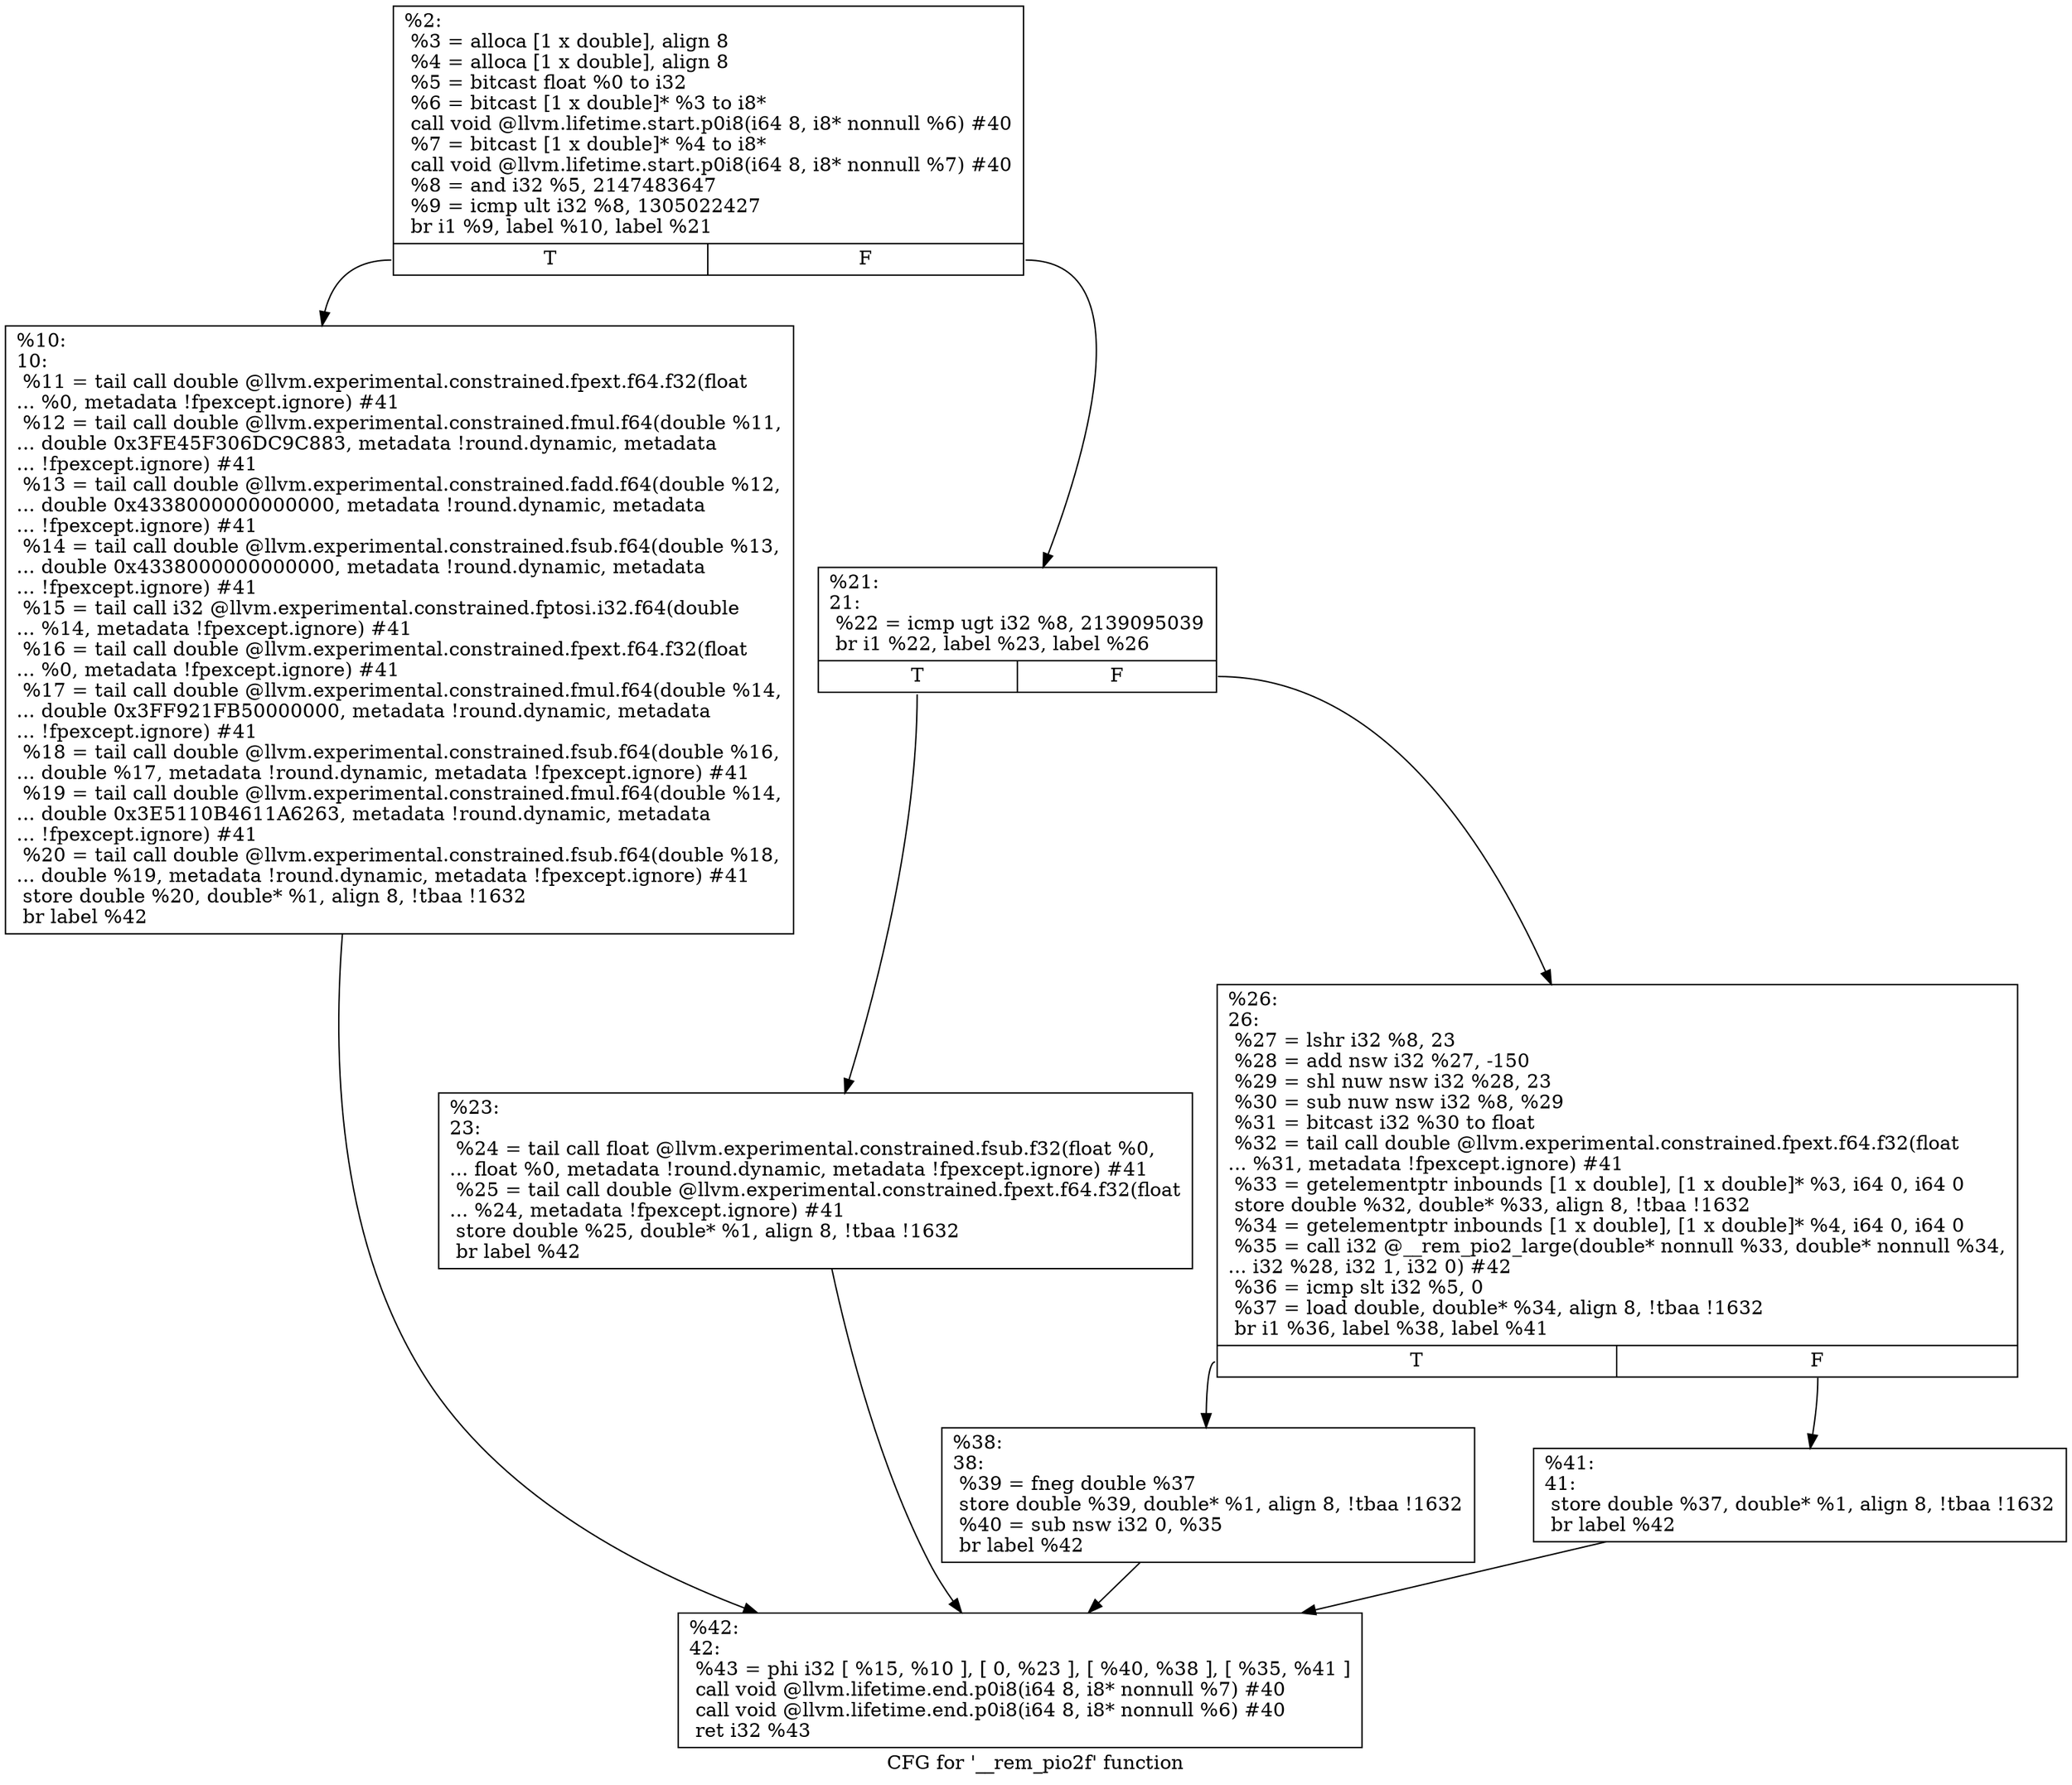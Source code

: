 digraph "CFG for '__rem_pio2f' function" {
	label="CFG for '__rem_pio2f' function";

	Node0x187eb30 [shape=record,label="{%2:\l  %3 = alloca [1 x double], align 8\l  %4 = alloca [1 x double], align 8\l  %5 = bitcast float %0 to i32\l  %6 = bitcast [1 x double]* %3 to i8*\l  call void @llvm.lifetime.start.p0i8(i64 8, i8* nonnull %6) #40\l  %7 = bitcast [1 x double]* %4 to i8*\l  call void @llvm.lifetime.start.p0i8(i64 8, i8* nonnull %7) #40\l  %8 = and i32 %5, 2147483647\l  %9 = icmp ult i32 %8, 1305022427\l  br i1 %9, label %10, label %21\l|{<s0>T|<s1>F}}"];
	Node0x187eb30:s0 -> Node0x187eb80;
	Node0x187eb30:s1 -> Node0x187ebd0;
	Node0x187eb80 [shape=record,label="{%10:\l10:                                               \l  %11 = tail call double @llvm.experimental.constrained.fpext.f64.f32(float\l... %0, metadata !fpexcept.ignore) #41\l  %12 = tail call double @llvm.experimental.constrained.fmul.f64(double %11,\l... double 0x3FE45F306DC9C883, metadata !round.dynamic, metadata\l... !fpexcept.ignore) #41\l  %13 = tail call double @llvm.experimental.constrained.fadd.f64(double %12,\l... double 0x4338000000000000, metadata !round.dynamic, metadata\l... !fpexcept.ignore) #41\l  %14 = tail call double @llvm.experimental.constrained.fsub.f64(double %13,\l... double 0x4338000000000000, metadata !round.dynamic, metadata\l... !fpexcept.ignore) #41\l  %15 = tail call i32 @llvm.experimental.constrained.fptosi.i32.f64(double\l... %14, metadata !fpexcept.ignore) #41\l  %16 = tail call double @llvm.experimental.constrained.fpext.f64.f32(float\l... %0, metadata !fpexcept.ignore) #41\l  %17 = tail call double @llvm.experimental.constrained.fmul.f64(double %14,\l... double 0x3FF921FB50000000, metadata !round.dynamic, metadata\l... !fpexcept.ignore) #41\l  %18 = tail call double @llvm.experimental.constrained.fsub.f64(double %16,\l... double %17, metadata !round.dynamic, metadata !fpexcept.ignore) #41\l  %19 = tail call double @llvm.experimental.constrained.fmul.f64(double %14,\l... double 0x3E5110B4611A6263, metadata !round.dynamic, metadata\l... !fpexcept.ignore) #41\l  %20 = tail call double @llvm.experimental.constrained.fsub.f64(double %18,\l... double %19, metadata !round.dynamic, metadata !fpexcept.ignore) #41\l  store double %20, double* %1, align 8, !tbaa !1632\l  br label %42\l}"];
	Node0x187eb80 -> Node0x187ed60;
	Node0x187ebd0 [shape=record,label="{%21:\l21:                                               \l  %22 = icmp ugt i32 %8, 2139095039\l  br i1 %22, label %23, label %26\l|{<s0>T|<s1>F}}"];
	Node0x187ebd0:s0 -> Node0x187ec20;
	Node0x187ebd0:s1 -> Node0x187ec70;
	Node0x187ec20 [shape=record,label="{%23:\l23:                                               \l  %24 = tail call float @llvm.experimental.constrained.fsub.f32(float %0,\l... float %0, metadata !round.dynamic, metadata !fpexcept.ignore) #41\l  %25 = tail call double @llvm.experimental.constrained.fpext.f64.f32(float\l... %24, metadata !fpexcept.ignore) #41\l  store double %25, double* %1, align 8, !tbaa !1632\l  br label %42\l}"];
	Node0x187ec20 -> Node0x187ed60;
	Node0x187ec70 [shape=record,label="{%26:\l26:                                               \l  %27 = lshr i32 %8, 23\l  %28 = add nsw i32 %27, -150\l  %29 = shl nuw nsw i32 %28, 23\l  %30 = sub nuw nsw i32 %8, %29\l  %31 = bitcast i32 %30 to float\l  %32 = tail call double @llvm.experimental.constrained.fpext.f64.f32(float\l... %31, metadata !fpexcept.ignore) #41\l  %33 = getelementptr inbounds [1 x double], [1 x double]* %3, i64 0, i64 0\l  store double %32, double* %33, align 8, !tbaa !1632\l  %34 = getelementptr inbounds [1 x double], [1 x double]* %4, i64 0, i64 0\l  %35 = call i32 @__rem_pio2_large(double* nonnull %33, double* nonnull %34,\l... i32 %28, i32 1, i32 0) #42\l  %36 = icmp slt i32 %5, 0\l  %37 = load double, double* %34, align 8, !tbaa !1632\l  br i1 %36, label %38, label %41\l|{<s0>T|<s1>F}}"];
	Node0x187ec70:s0 -> Node0x187ecc0;
	Node0x187ec70:s1 -> Node0x187ed10;
	Node0x187ecc0 [shape=record,label="{%38:\l38:                                               \l  %39 = fneg double %37\l  store double %39, double* %1, align 8, !tbaa !1632\l  %40 = sub nsw i32 0, %35\l  br label %42\l}"];
	Node0x187ecc0 -> Node0x187ed60;
	Node0x187ed10 [shape=record,label="{%41:\l41:                                               \l  store double %37, double* %1, align 8, !tbaa !1632\l  br label %42\l}"];
	Node0x187ed10 -> Node0x187ed60;
	Node0x187ed60 [shape=record,label="{%42:\l42:                                               \l  %43 = phi i32 [ %15, %10 ], [ 0, %23 ], [ %40, %38 ], [ %35, %41 ]\l  call void @llvm.lifetime.end.p0i8(i64 8, i8* nonnull %7) #40\l  call void @llvm.lifetime.end.p0i8(i64 8, i8* nonnull %6) #40\l  ret i32 %43\l}"];
}
